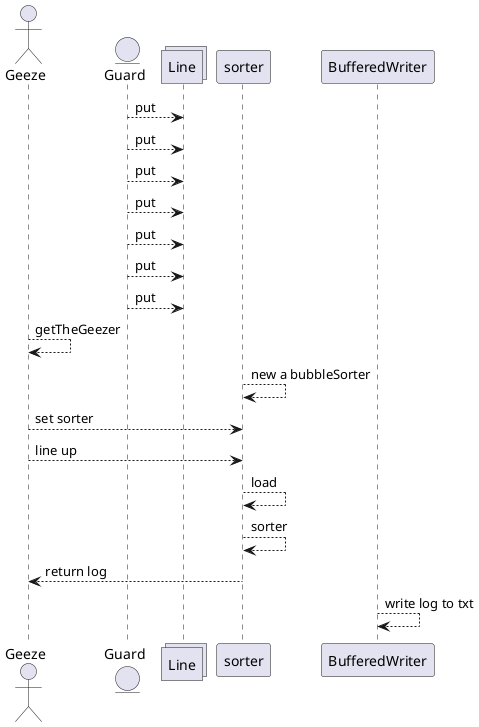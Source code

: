 @startuml

actor Geeze as geeze
entity Guard as guard
collections Line as line

guard --> line : put
guard --> line : put
guard --> line : put
guard --> line : put
guard --> line : put
guard --> line : put
guard --> line : put

geeze --> geeze : getTheGeezer
sorter --> sorter : new a bubbleSorter
geeze --> sorter : set sorter
geeze --> sorter : line up
sorter --> sorter : load
sorter --> sorter : sorter
sorter --> geeze : return log

BufferedWriter --> BufferedWriter : write log to txt





@enduml
